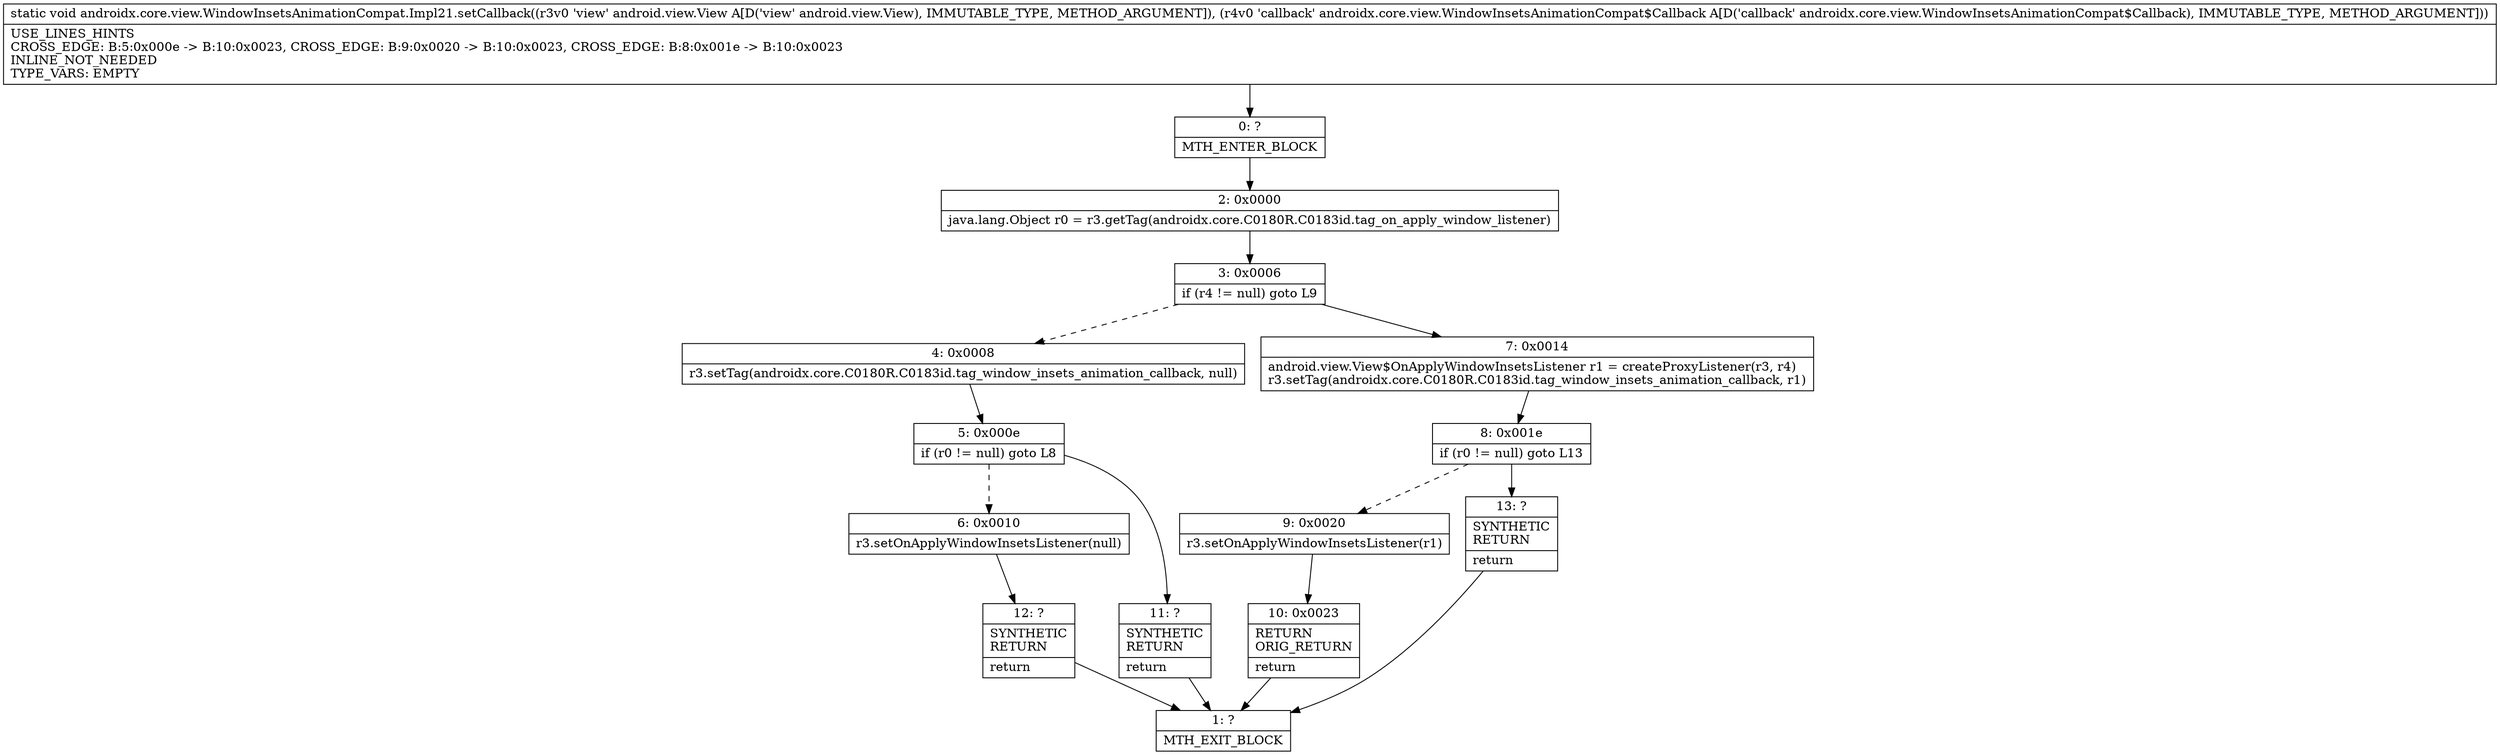 digraph "CFG forandroidx.core.view.WindowInsetsAnimationCompat.Impl21.setCallback(Landroid\/view\/View;Landroidx\/core\/view\/WindowInsetsAnimationCompat$Callback;)V" {
Node_0 [shape=record,label="{0\:\ ?|MTH_ENTER_BLOCK\l}"];
Node_2 [shape=record,label="{2\:\ 0x0000|java.lang.Object r0 = r3.getTag(androidx.core.C0180R.C0183id.tag_on_apply_window_listener)\l}"];
Node_3 [shape=record,label="{3\:\ 0x0006|if (r4 != null) goto L9\l}"];
Node_4 [shape=record,label="{4\:\ 0x0008|r3.setTag(androidx.core.C0180R.C0183id.tag_window_insets_animation_callback, null)\l}"];
Node_5 [shape=record,label="{5\:\ 0x000e|if (r0 != null) goto L8\l}"];
Node_6 [shape=record,label="{6\:\ 0x0010|r3.setOnApplyWindowInsetsListener(null)\l}"];
Node_12 [shape=record,label="{12\:\ ?|SYNTHETIC\lRETURN\l|return\l}"];
Node_1 [shape=record,label="{1\:\ ?|MTH_EXIT_BLOCK\l}"];
Node_11 [shape=record,label="{11\:\ ?|SYNTHETIC\lRETURN\l|return\l}"];
Node_7 [shape=record,label="{7\:\ 0x0014|android.view.View$OnApplyWindowInsetsListener r1 = createProxyListener(r3, r4)\lr3.setTag(androidx.core.C0180R.C0183id.tag_window_insets_animation_callback, r1)\l}"];
Node_8 [shape=record,label="{8\:\ 0x001e|if (r0 != null) goto L13\l}"];
Node_9 [shape=record,label="{9\:\ 0x0020|r3.setOnApplyWindowInsetsListener(r1)\l}"];
Node_10 [shape=record,label="{10\:\ 0x0023|RETURN\lORIG_RETURN\l|return\l}"];
Node_13 [shape=record,label="{13\:\ ?|SYNTHETIC\lRETURN\l|return\l}"];
MethodNode[shape=record,label="{static void androidx.core.view.WindowInsetsAnimationCompat.Impl21.setCallback((r3v0 'view' android.view.View A[D('view' android.view.View), IMMUTABLE_TYPE, METHOD_ARGUMENT]), (r4v0 'callback' androidx.core.view.WindowInsetsAnimationCompat$Callback A[D('callback' androidx.core.view.WindowInsetsAnimationCompat$Callback), IMMUTABLE_TYPE, METHOD_ARGUMENT]))  | USE_LINES_HINTS\lCROSS_EDGE: B:5:0x000e \-\> B:10:0x0023, CROSS_EDGE: B:9:0x0020 \-\> B:10:0x0023, CROSS_EDGE: B:8:0x001e \-\> B:10:0x0023\lINLINE_NOT_NEEDED\lTYPE_VARS: EMPTY\l}"];
MethodNode -> Node_0;Node_0 -> Node_2;
Node_2 -> Node_3;
Node_3 -> Node_4[style=dashed];
Node_3 -> Node_7;
Node_4 -> Node_5;
Node_5 -> Node_6[style=dashed];
Node_5 -> Node_11;
Node_6 -> Node_12;
Node_12 -> Node_1;
Node_11 -> Node_1;
Node_7 -> Node_8;
Node_8 -> Node_9[style=dashed];
Node_8 -> Node_13;
Node_9 -> Node_10;
Node_10 -> Node_1;
Node_13 -> Node_1;
}

